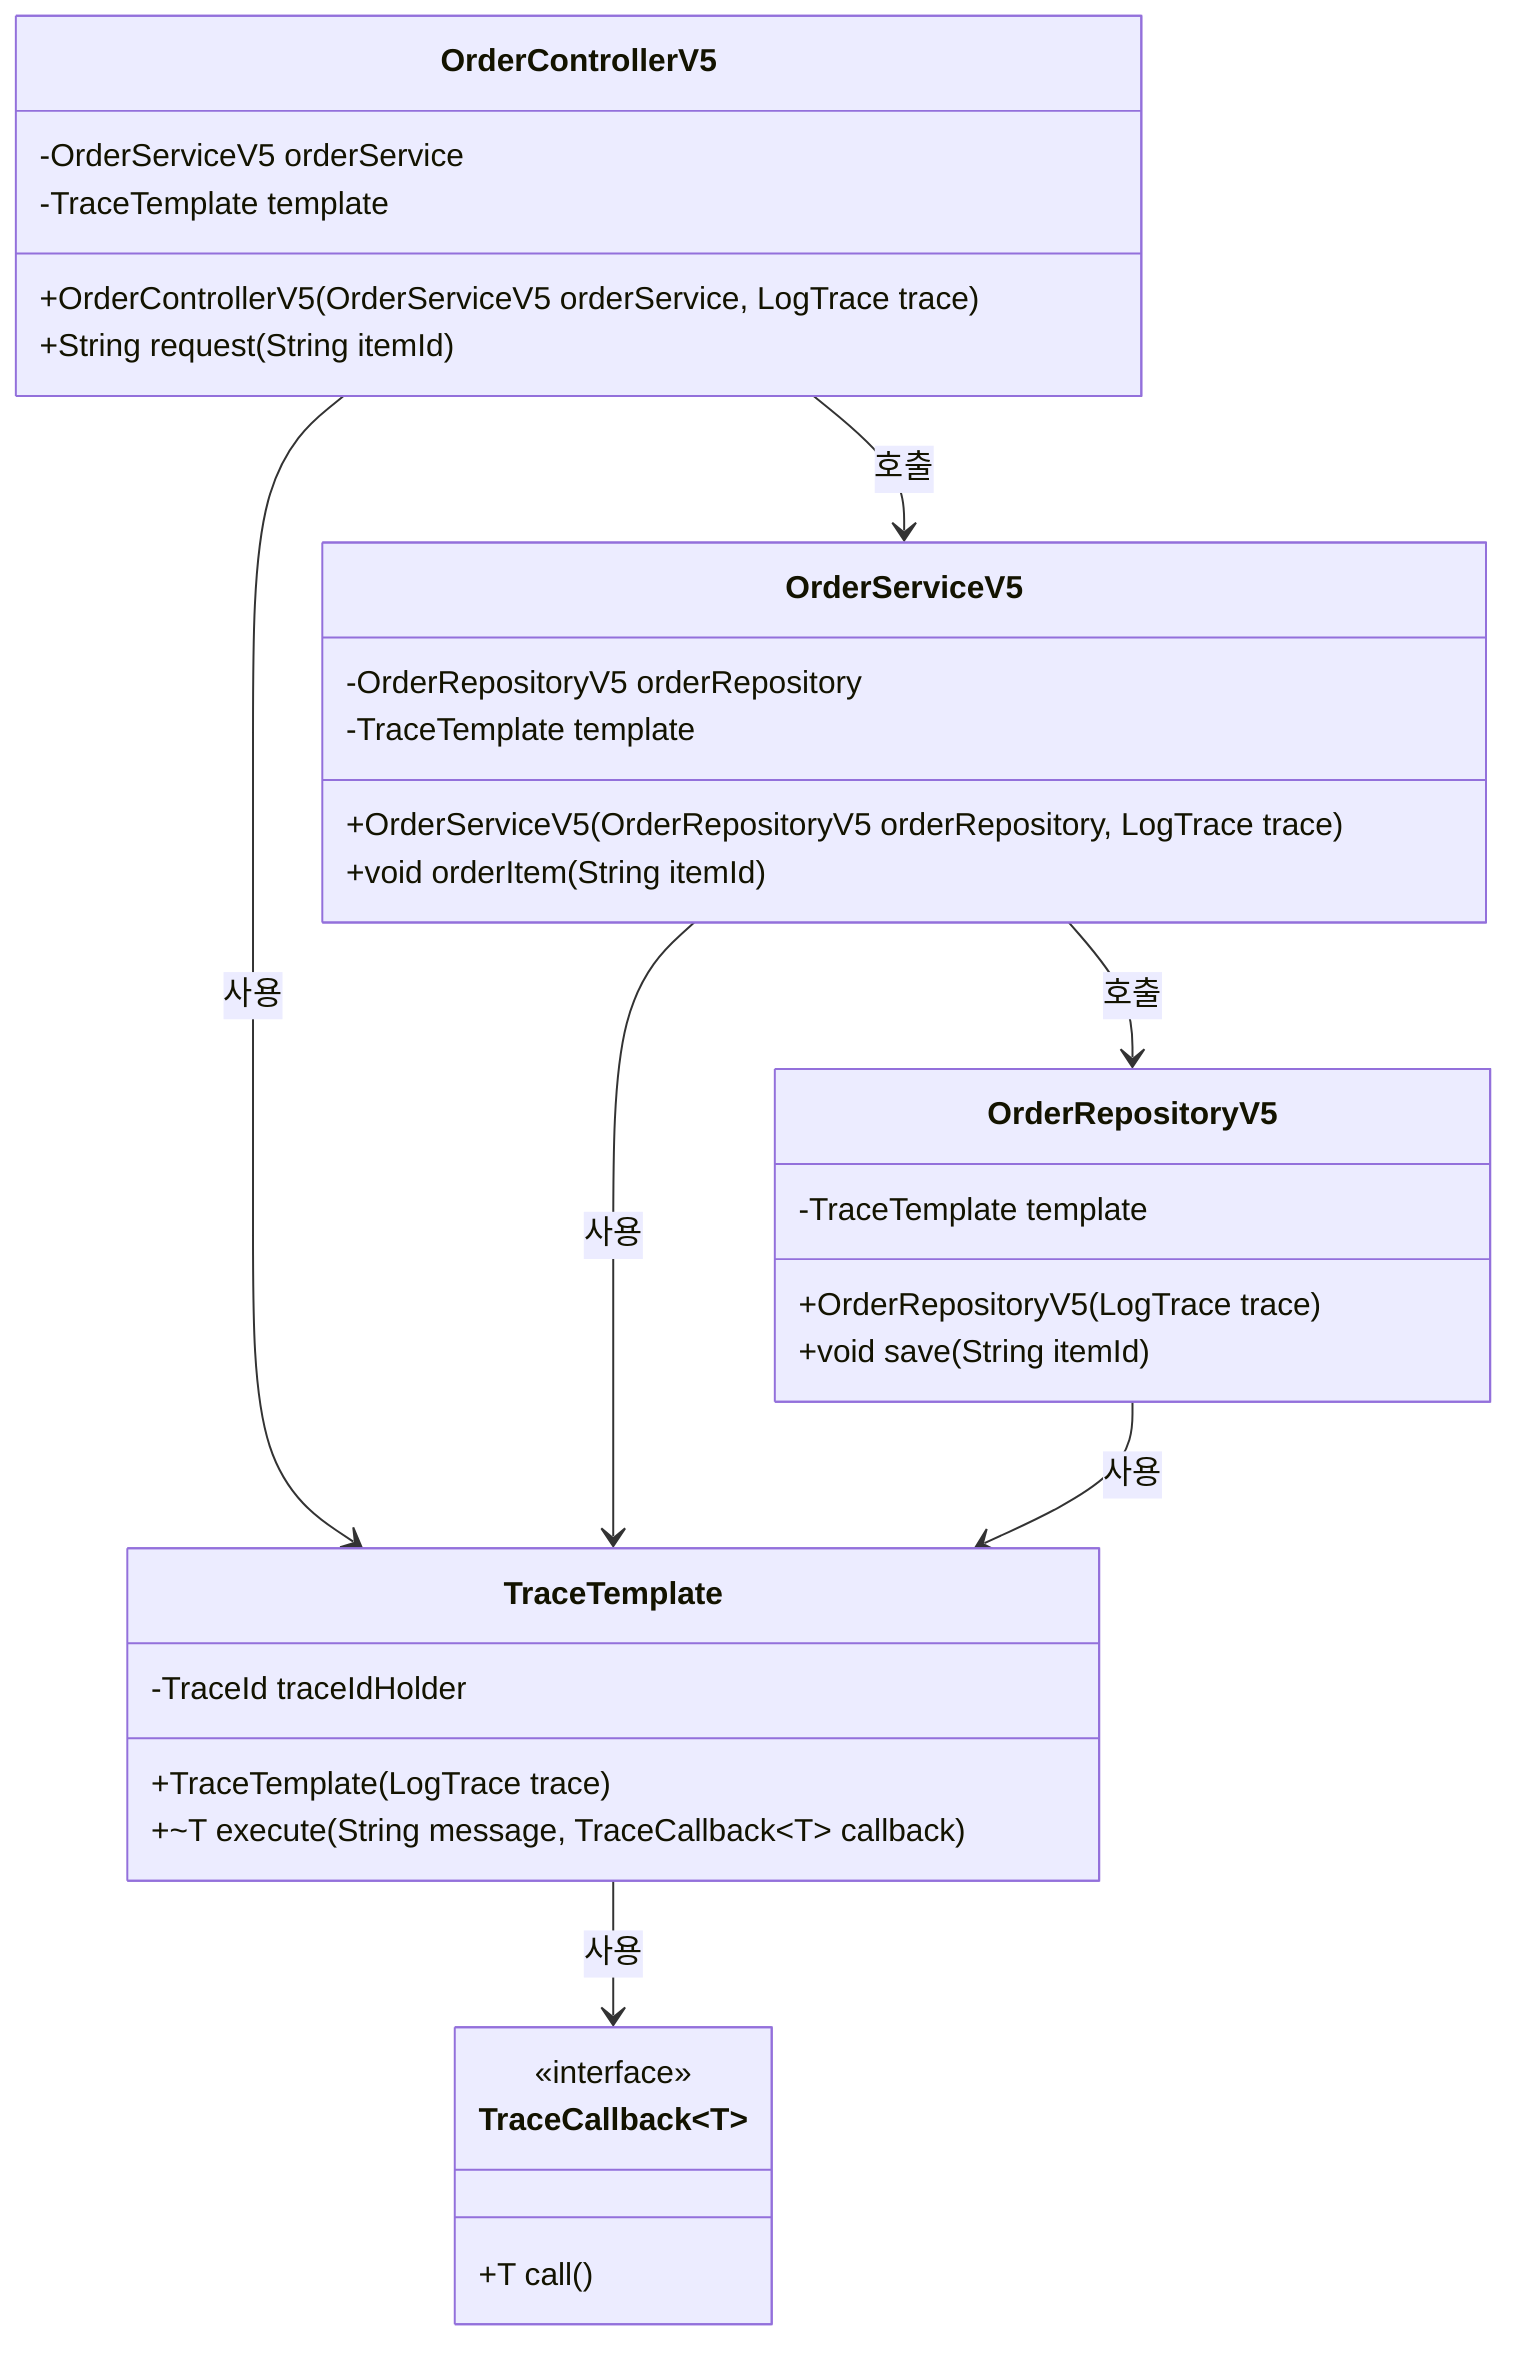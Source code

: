 classDiagram
    class TraceTemplate {
        -TraceId traceIdHolder
        +TraceTemplate(LogTrace trace)
        +~T execute(String message, TraceCallback~T~ callback)
    }
    
    class TraceCallback~T~ {
        <<interface>>
        +T call()
    }
    
    class OrderControllerV5 {
        -OrderServiceV5 orderService
        -TraceTemplate template
        +OrderControllerV5(OrderServiceV5 orderService, LogTrace trace)
        +String request(String itemId)
    }
    
    class OrderServiceV5 {
        -OrderRepositoryV5 orderRepository
        -TraceTemplate template
        +OrderServiceV5(OrderRepositoryV5 orderRepository, LogTrace trace)
        +void orderItem(String itemId)
    }
    
    class OrderRepositoryV5 {
        -TraceTemplate template
        +OrderRepositoryV5(LogTrace trace)
        +void save(String itemId)
    }
    
    TraceTemplate --> TraceCallback : 사용
    OrderControllerV5 --> TraceTemplate : 사용
    OrderServiceV5 --> TraceTemplate : 사용
    OrderRepositoryV5 --> TraceTemplate : 사용
    OrderControllerV5 --> OrderServiceV5 : 호출
    OrderServiceV5 --> OrderRepositoryV5 : 호출